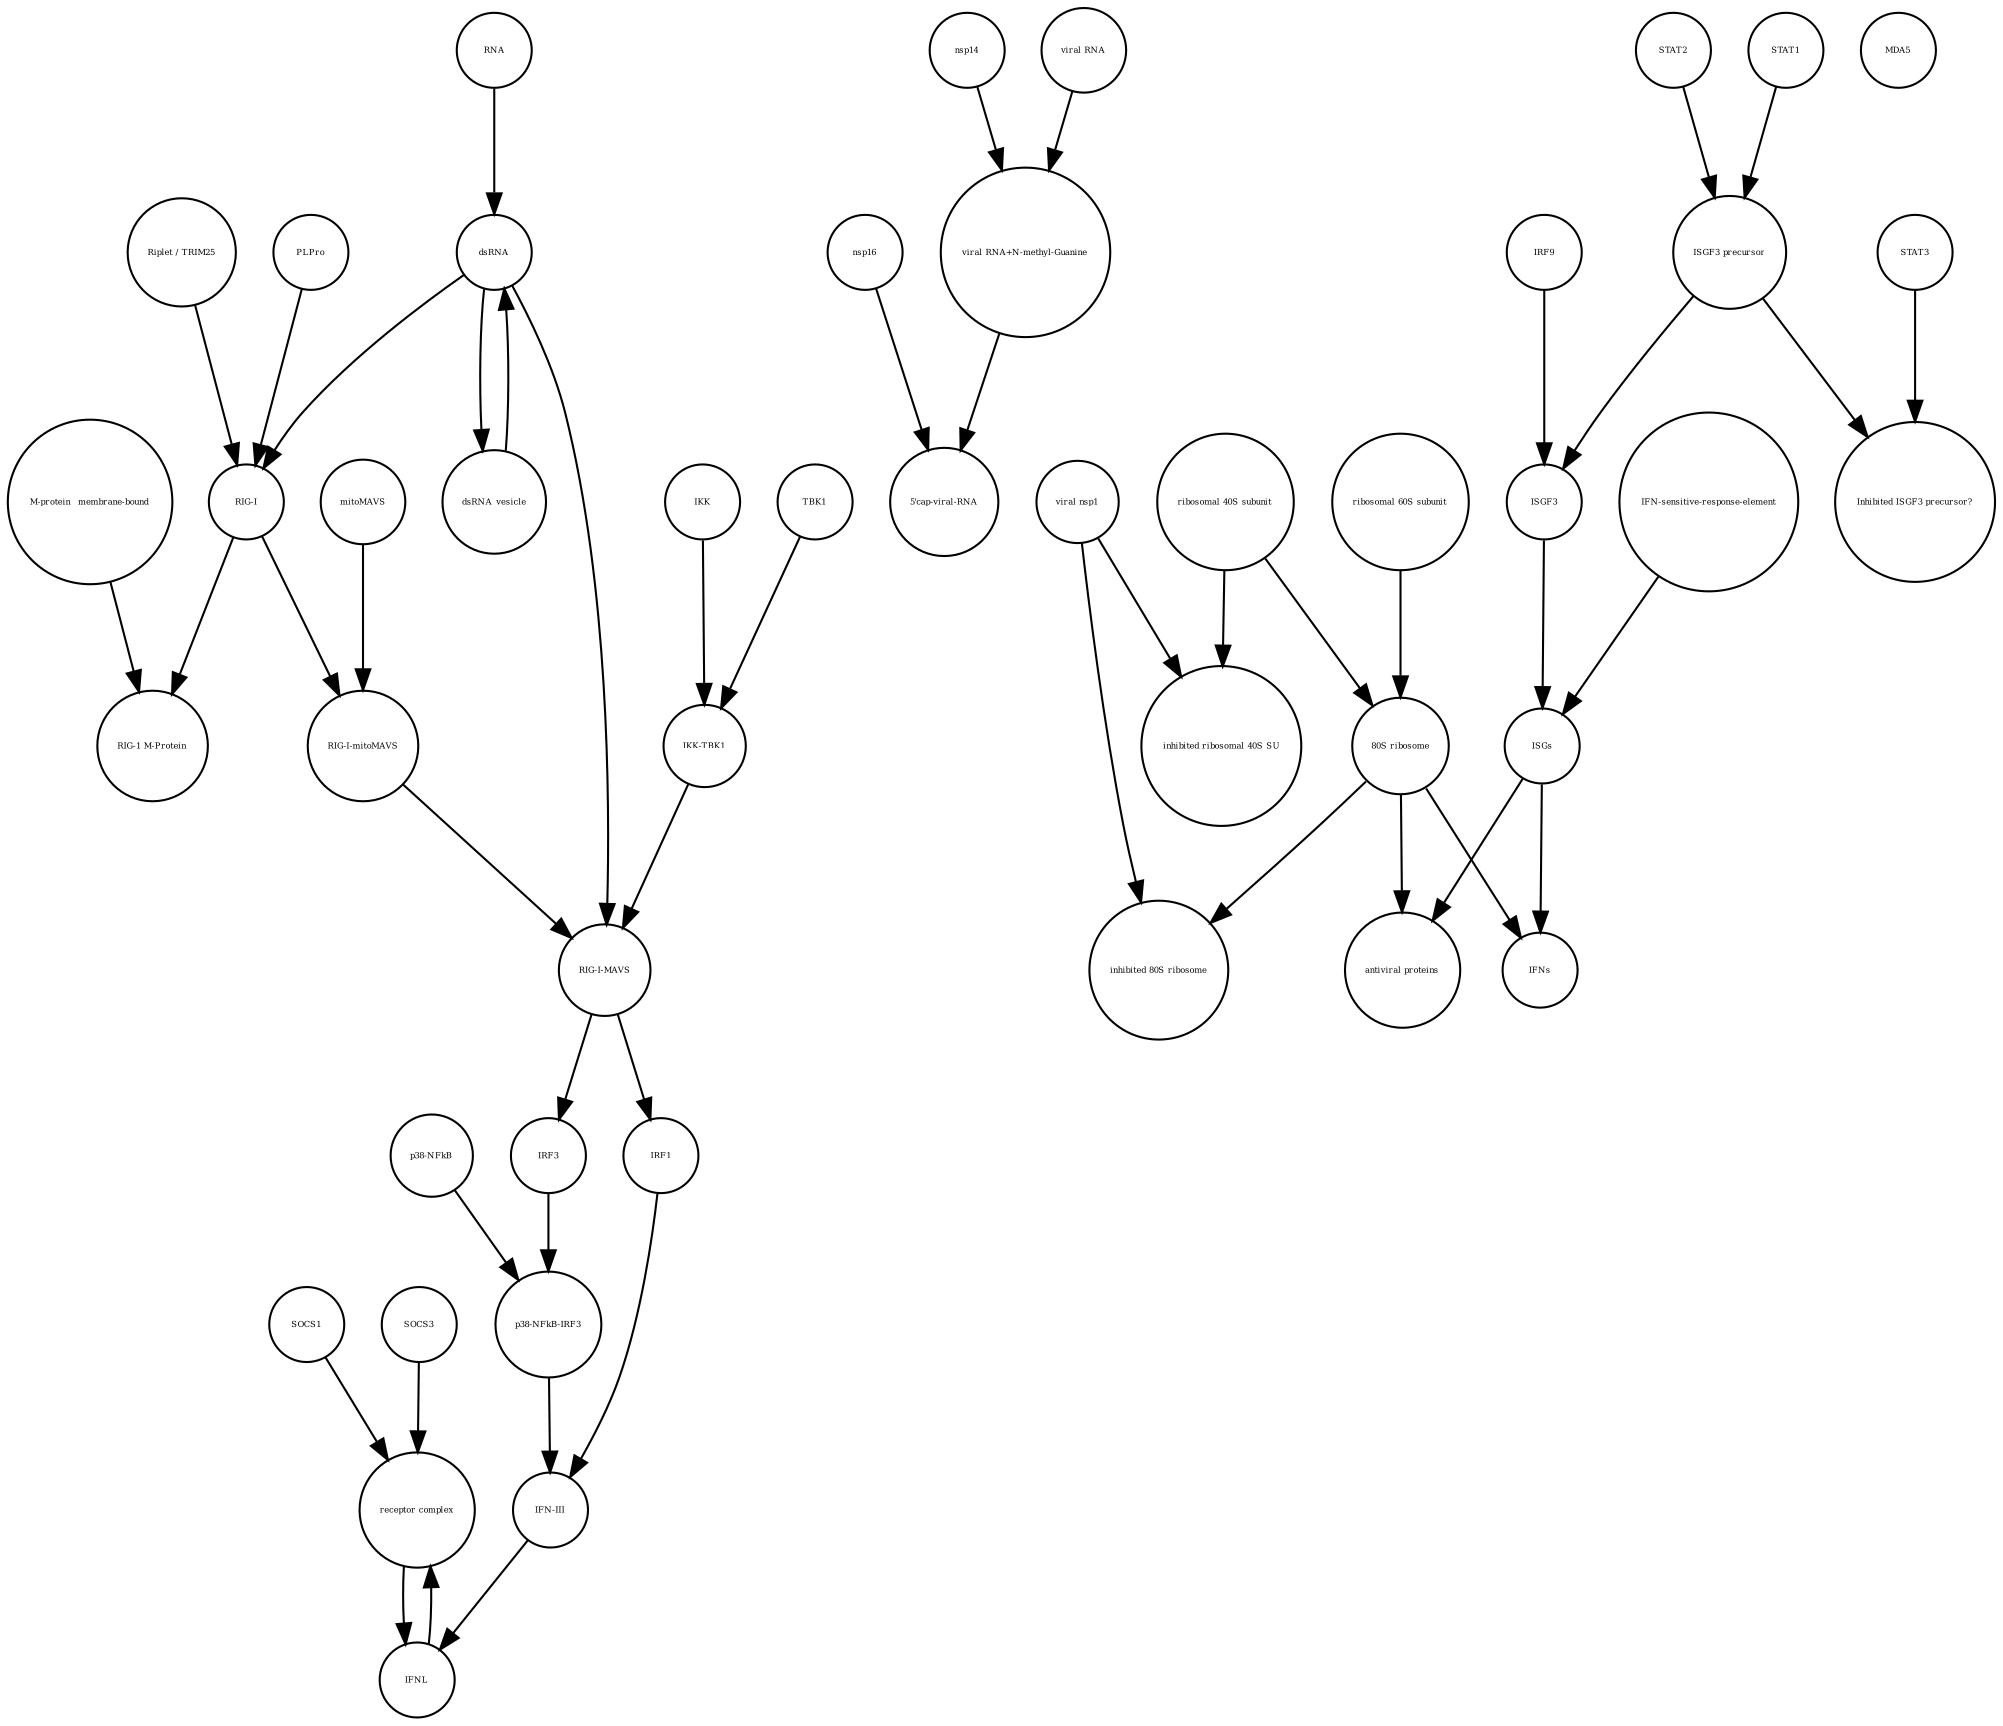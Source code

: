 strict digraph  {
SOCS1 [annotation="", bipartite=0, cls=macromolecule, fontsize=4, label=SOCS1, shape=circle];
"Riplet / TRIM25" [annotation="", bipartite=0, cls=macromolecule, fontsize=4, label="Riplet / TRIM25", shape=circle];
dsRNA_vesicle [annotation="", bipartite=0, cls="nucleic acid feature", fontsize=4, label=dsRNA_vesicle, shape=circle];
mitoMAVS [annotation="", bipartite=0, cls=macromolecule, fontsize=4, label=mitoMAVS, shape=circle];
"p38-NFkB-IRF3" [annotation="", bipartite=0, cls=complex, fontsize=4, label="p38-NFkB-IRF3", shape=circle];
"viral RNA+N-methyl-Guanine" [annotation="", bipartite=0, cls="nucleic acid feature", fontsize=4, label="viral RNA+N-methyl-Guanine", shape=circle];
IKK [annotation="", bipartite=0, cls=macromolecule, fontsize=4, label=IKK, shape=circle];
"80S ribosome" [annotation="", bipartite=0, cls=complex, fontsize=4, label="80S ribosome", shape=circle];
"ISGF3 precursor" [annotation="", bipartite=0, cls=complex, fontsize=4, label="ISGF3 precursor", shape=circle];
IFNL [annotation="", bipartite=0, cls=macromolecule, fontsize=4, label=IFNL, shape=circle];
"IFN-III" [annotation="", bipartite=0, cls=macromolecule, fontsize=4, label="IFN-III", shape=circle];
TBK1 [annotation="", bipartite=0, cls=macromolecule, fontsize=4, label=TBK1, shape=circle];
"p38-NFkB" [annotation="", bipartite=0, cls=complex, fontsize=4, label="p38-NFkB", shape=circle];
STAT3 [annotation="", bipartite=0, cls=macromolecule, fontsize=4, label=STAT3, shape=circle];
IRF1 [annotation="", bipartite=0, cls=macromolecule, fontsize=4, label=IRF1, shape=circle];
"M-protein_ membrane-bound" [annotation="", bipartite=0, cls=macromolecule, fontsize=4, label="M-protein_ membrane-bound", shape=circle];
"5'cap-viral-RNA" [annotation="", bipartite=0, cls="nucleic acid feature", fontsize=4, label="5'cap-viral-RNA", shape=circle];
"RIG-1 M-Protein" [annotation="", bipartite=0, cls=complex, fontsize=4, label="RIG-1 M-Protein", shape=circle];
"inhibited ribosomal 40S SU" [annotation="urn_miriam_doi_10.1101%2F2020.05.18.102467", bipartite=0, cls=complex, fontsize=4, label="inhibited ribosomal 40S SU", shape=circle];
SOCS3 [annotation="", bipartite=0, cls=macromolecule, fontsize=4, label=SOCS3, shape=circle];
dsRNA [annotation="", bipartite=0, cls="nucleic acid feature", fontsize=4, label=dsRNA, shape=circle];
"IKK-TBK1" [annotation="", bipartite=0, cls=complex, fontsize=4, label="IKK-TBK1", shape=circle];
ISGF3 [annotation="", bipartite=0, cls=complex, fontsize=4, label=ISGF3, shape=circle];
"Inhibited ISGF3 precursor?" [annotation="", bipartite=0, cls=complex, fontsize=4, label="Inhibited ISGF3 precursor?", shape=circle];
nsp14 [annotation="", bipartite=0, cls=macromolecule, fontsize=4, label=nsp14, shape=circle];
"RIG-I-mitoMAVS" [annotation="", bipartite=0, cls=complex, fontsize=4, label="RIG-I-mitoMAVS", shape=circle];
"viral RNA" [annotation="", bipartite=0, cls="nucleic acid feature", fontsize=4, label="viral RNA", shape=circle];
"RIG-I" [annotation="", bipartite=0, cls=macromolecule, fontsize=4, label="RIG-I", shape=circle];
"receptor complex" [annotation="", bipartite=0, cls=complex, fontsize=4, label="receptor complex", shape=circle];
PLPro [annotation="", bipartite=0, cls=macromolecule, fontsize=4, label=PLPro, shape=circle];
"inhibited 80S ribosome" [annotation="", bipartite=0, cls=complex, fontsize=4, label="inhibited 80S ribosome", shape=circle];
IFNs [annotation="", bipartite=0, cls=macromolecule, fontsize=4, label=IFNs, shape=circle];
"RIG-I-MAVS" [annotation="", bipartite=0, cls=complex, fontsize=4, label="RIG-I-MAVS", shape=circle];
IRF9 [annotation="", bipartite=0, cls=macromolecule, fontsize=4, label=IRF9, shape=circle];
ISGs [annotation="", bipartite=0, cls="nucleic acid feature", fontsize=4, label=ISGs, shape=circle];
STAT2 [annotation="", bipartite=0, cls=macromolecule, fontsize=4, label=STAT2, shape=circle];
RNA [annotation="", bipartite=0, cls="nucleic acid feature", fontsize=4, label=RNA, shape=circle];
"viral nsp1" [annotation="", bipartite=0, cls=macromolecule, fontsize=4, label="viral nsp1", shape=circle];
IRF3 [annotation="", bipartite=0, cls=macromolecule, fontsize=4, label=IRF3, shape=circle];
MDA5 [annotation="", bipartite=0, cls=macromolecule, fontsize=4, label=MDA5, shape=circle];
"antiviral proteins" [annotation="", bipartite=0, cls=macromolecule, fontsize=4, label="antiviral proteins", shape=circle];
nsp16 [annotation="", bipartite=0, cls=macromolecule, fontsize=4, label=nsp16, shape=circle];
"ribosomal 40S subunit" [annotation="", bipartite=0, cls=complex, fontsize=4, label="ribosomal 40S subunit", shape=circle];
"IFN-sensitive-response-element" [annotation="", bipartite=0, cls="nucleic acid feature", fontsize=4, label="IFN-sensitive-response-element", shape=circle];
"ribosomal 60S subunit" [annotation="", bipartite=0, cls=complex, fontsize=4, label="ribosomal 60S subunit", shape=circle];
STAT1 [annotation="", bipartite=0, cls=macromolecule, fontsize=4, label=STAT1, shape=circle];
SOCS1 -> "receptor complex"  [annotation="", interaction_type=production];
"Riplet / TRIM25" -> "RIG-I"  [annotation="", interaction_type=catalysis];
dsRNA_vesicle -> dsRNA  [annotation="", interaction_type=production];
mitoMAVS -> "RIG-I-mitoMAVS"  [annotation="", interaction_type=production];
"p38-NFkB-IRF3" -> "IFN-III"  [annotation="", interaction_type=stimulation];
"viral RNA+N-methyl-Guanine" -> "5'cap-viral-RNA"  [annotation="", interaction_type=production];
IKK -> "IKK-TBK1"  [annotation="", interaction_type=production];
"80S ribosome" -> "antiviral proteins"  [annotation="", interaction_type=catalysis];
"80S ribosome" -> IFNs  [annotation="", interaction_type=catalysis];
"80S ribosome" -> "inhibited 80S ribosome"  [annotation="", interaction_type=production];
"ISGF3 precursor" -> "Inhibited ISGF3 precursor?"  [annotation="", interaction_type=production];
"ISGF3 precursor" -> ISGF3  [annotation="", interaction_type=production];
IFNL -> "receptor complex"  [annotation="", interaction_type=stimulation];
"IFN-III" -> IFNL  [annotation="", interaction_type=production];
TBK1 -> "IKK-TBK1"  [annotation="", interaction_type=production];
"p38-NFkB" -> "p38-NFkB-IRF3"  [annotation="", interaction_type=production];
STAT3 -> "Inhibited ISGF3 precursor?"  [annotation="", interaction_type=production];
IRF1 -> "IFN-III"  [annotation="", interaction_type=stimulation];
"M-protein_ membrane-bound" -> "RIG-1 M-Protein"  [annotation="", interaction_type=production];
SOCS3 -> "receptor complex"  [annotation="", interaction_type=production];
dsRNA -> "RIG-I"  [annotation="", interaction_type="necessary stimulation"];
dsRNA -> "RIG-I-MAVS"  [annotation="", interaction_type="necessary stimulation"];
dsRNA -> dsRNA_vesicle  [annotation="", interaction_type=production];
"IKK-TBK1" -> "RIG-I-MAVS"  [annotation="", interaction_type=production];
ISGF3 -> ISGs  [annotation="", interaction_type="necessary stimulation"];
nsp14 -> "viral RNA+N-methyl-Guanine"  [annotation="", interaction_type=catalysis];
"RIG-I-mitoMAVS" -> "RIG-I-MAVS"  [annotation="", interaction_type=production];
"viral RNA" -> "viral RNA+N-methyl-Guanine"  [annotation="", interaction_type=production];
"RIG-I" -> "RIG-I-mitoMAVS"  [annotation="", interaction_type=production];
"RIG-I" -> "RIG-1 M-Protein"  [annotation="", interaction_type=production];
"receptor complex" -> IFNL  [annotation="", interaction_type=production];
PLPro -> "RIG-I"  [annotation="", interaction_type=catalysis];
"RIG-I-MAVS" -> IRF1  [annotation="", interaction_type=catalysis];
"RIG-I-MAVS" -> IRF3  [annotation="", interaction_type=stimulation];
IRF9 -> ISGF3  [annotation="", interaction_type=production];
ISGs -> "antiviral proteins"  [annotation="", interaction_type=production];
ISGs -> IFNs  [annotation="", interaction_type=production];
STAT2 -> "ISGF3 precursor"  [annotation="", interaction_type=production];
RNA -> dsRNA  [annotation="", interaction_type=production];
"viral nsp1" -> "inhibited 80S ribosome"  [annotation="", interaction_type=production];
"viral nsp1" -> "inhibited ribosomal 40S SU"  [annotation="", interaction_type=production];
IRF3 -> "p38-NFkB-IRF3"  [annotation="", interaction_type=production];
nsp16 -> "5'cap-viral-RNA"  [annotation="urn_miriam_doi_10.1016%2Fj.chom.2020.05.008", interaction_type=catalysis];
"ribosomal 40S subunit" -> "inhibited ribosomal 40S SU"  [annotation="", interaction_type=production];
"ribosomal 40S subunit" -> "80S ribosome"  [annotation="", interaction_type=production];
"IFN-sensitive-response-element" -> ISGs  [annotation="", interaction_type=production];
"ribosomal 60S subunit" -> "80S ribosome"  [annotation="", interaction_type=production];
STAT1 -> "ISGF3 precursor"  [annotation="", interaction_type=production];
}
